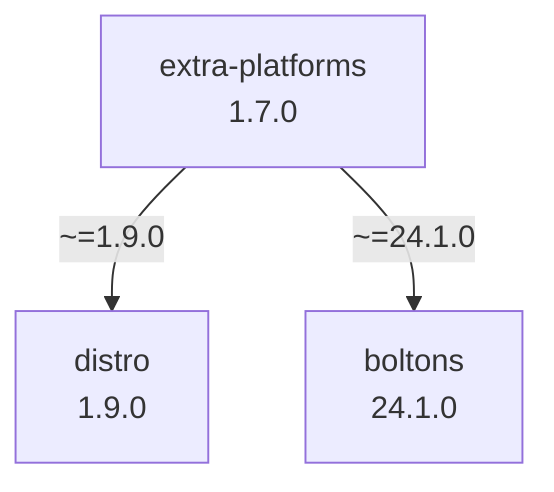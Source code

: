 flowchart TD
    classDef missing stroke-dasharray: 5
    boltons["boltons\n24.1.0"]
    distro["distro\n1.9.0"]
    extra-platforms["extra-platforms\n1.7.0"]
    extra-platforms -- "~=1.9.0" --> distro
    extra-platforms -- "~=24.1.0" --> boltons